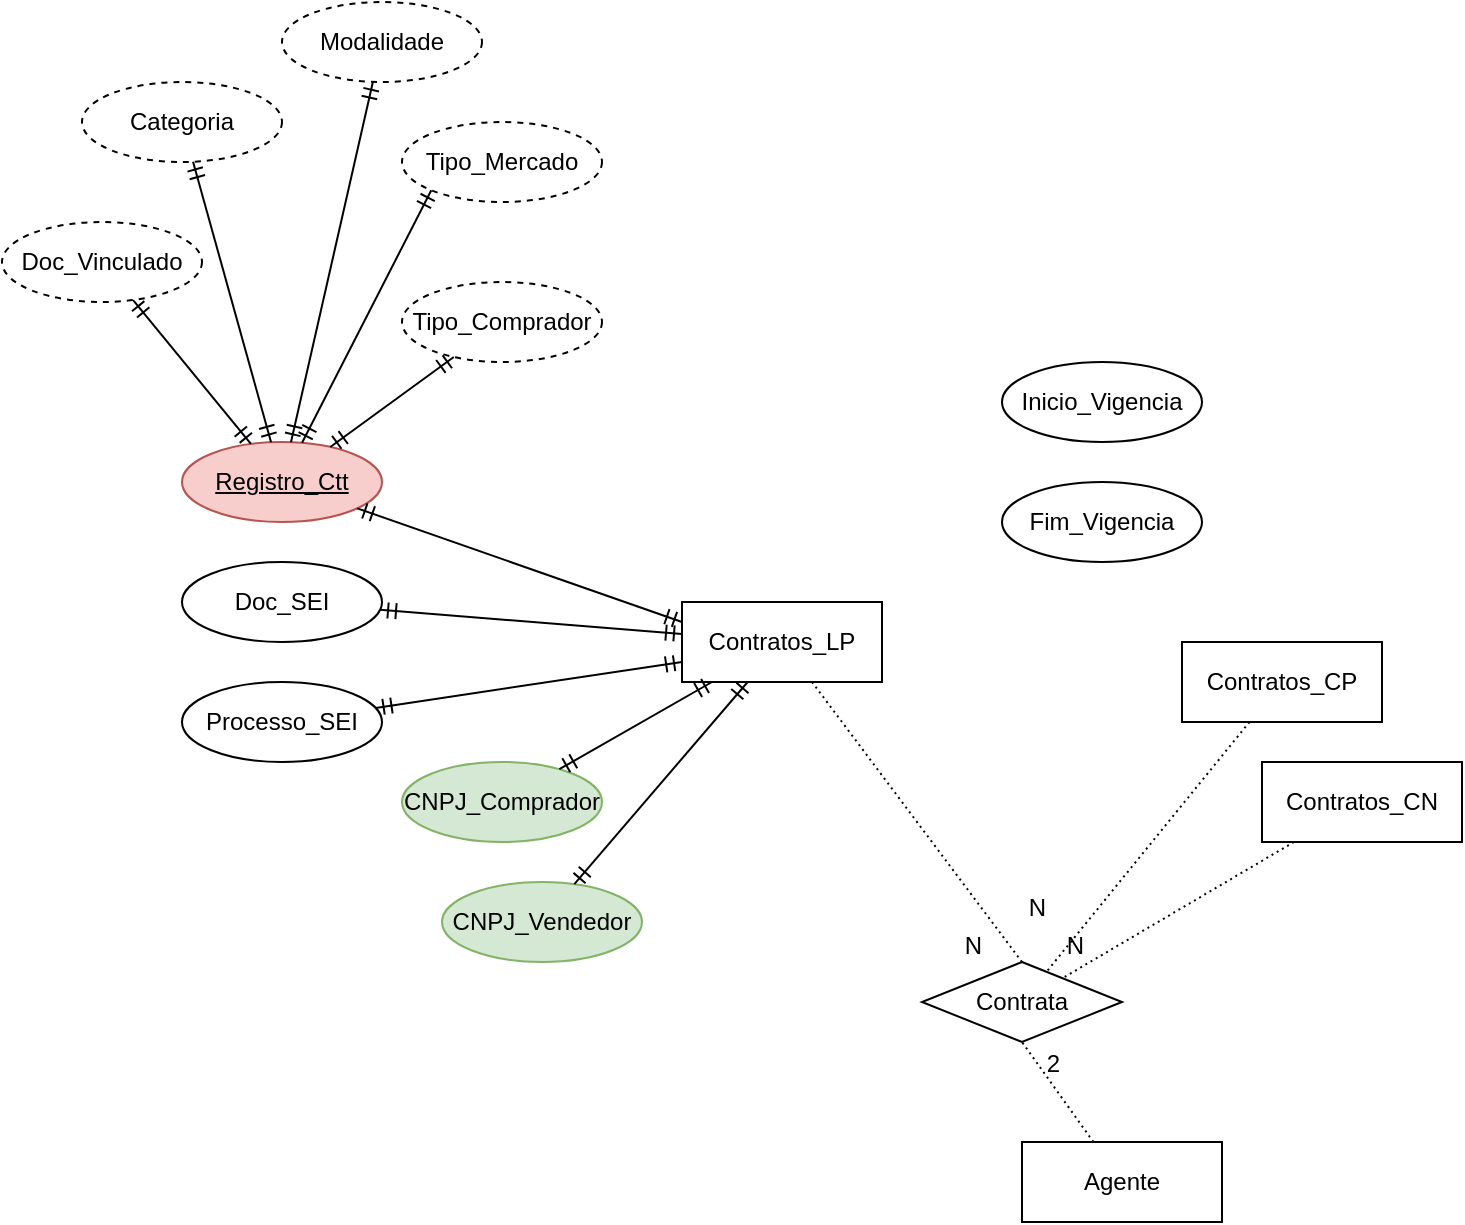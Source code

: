 <mxfile version="18.0.2" type="github"><diagram id="z1BtHYFctcjBthbJJMaT" name="Page-1"><mxGraphModel dx="1422" dy="762" grid="1" gridSize="10" guides="1" tooltips="1" connect="1" arrows="1" fold="1" page="1" pageScale="1" pageWidth="827" pageHeight="1169" math="0" shadow="0"><root><mxCell id="0"/><mxCell id="1" parent="0"/><mxCell id="Wu606X-JvPXH9mhJWYIT-1" value="Agente" style="whiteSpace=wrap;html=1;align=center;" vertex="1" parent="1"><mxGeometry x="520" y="1040" width="100" height="40" as="geometry"/></mxCell><mxCell id="Wu606X-JvPXH9mhJWYIT-2" value="Contrata" style="shape=rhombus;perimeter=rhombusPerimeter;whiteSpace=wrap;html=1;align=center;" vertex="1" parent="1"><mxGeometry x="470" y="950" width="100" height="40" as="geometry"/></mxCell><mxCell id="Wu606X-JvPXH9mhJWYIT-5" value="" style="endArrow=none;html=1;rounded=0;dashed=1;dashPattern=1 2;entryX=0.5;entryY=1;entryDx=0;entryDy=0;" edge="1" parent="1" source="Wu606X-JvPXH9mhJWYIT-1" target="Wu606X-JvPXH9mhJWYIT-2"><mxGeometry relative="1" as="geometry"><mxPoint x="330" y="790" as="sourcePoint"/><mxPoint x="490" y="790" as="targetPoint"/></mxGeometry></mxCell><mxCell id="Wu606X-JvPXH9mhJWYIT-6" value="2" style="resizable=0;html=1;align=right;verticalAlign=bottom;" connectable="0" vertex="1" parent="Wu606X-JvPXH9mhJWYIT-5"><mxGeometry x="1" relative="1" as="geometry"><mxPoint x="20" y="20" as="offset"/></mxGeometry></mxCell><mxCell id="Wu606X-JvPXH9mhJWYIT-7" value="" style="endArrow=none;html=1;rounded=0;dashed=1;dashPattern=1 2;entryX=0.5;entryY=0;entryDx=0;entryDy=0;" edge="1" parent="1" source="Wu606X-JvPXH9mhJWYIT-9" target="Wu606X-JvPXH9mhJWYIT-2"><mxGeometry relative="1" as="geometry"><mxPoint x="490" y="870" as="sourcePoint"/><mxPoint x="490" y="790" as="targetPoint"/></mxGeometry></mxCell><mxCell id="Wu606X-JvPXH9mhJWYIT-8" value="N" style="resizable=0;html=1;align=right;verticalAlign=bottom;" connectable="0" vertex="1" parent="Wu606X-JvPXH9mhJWYIT-7"><mxGeometry x="1" relative="1" as="geometry"><mxPoint x="-20" as="offset"/></mxGeometry></mxCell><mxCell id="Wu606X-JvPXH9mhJWYIT-9" value="Contratos_LP" style="whiteSpace=wrap;html=1;align=center;" vertex="1" parent="1"><mxGeometry x="350" y="770" width="100" height="40" as="geometry"/></mxCell><mxCell id="Wu606X-JvPXH9mhJWYIT-10" value="Contratos_CP" style="whiteSpace=wrap;html=1;align=center;" vertex="1" parent="1"><mxGeometry x="600" y="790" width="100" height="40" as="geometry"/></mxCell><mxCell id="Wu606X-JvPXH9mhJWYIT-11" value="Contratos_CN" style="whiteSpace=wrap;html=1;align=center;" vertex="1" parent="1"><mxGeometry x="640" y="850" width="100" height="40" as="geometry"/></mxCell><mxCell id="Wu606X-JvPXH9mhJWYIT-12" value="" style="endArrow=none;html=1;rounded=0;dashed=1;dashPattern=1 2;" edge="1" parent="1" source="Wu606X-JvPXH9mhJWYIT-10" target="Wu606X-JvPXH9mhJWYIT-2"><mxGeometry relative="1" as="geometry"><mxPoint x="585.492" y="820" as="sourcePoint"/><mxPoint x="530.001" y="962.692" as="targetPoint"/></mxGeometry></mxCell><mxCell id="Wu606X-JvPXH9mhJWYIT-13" value="N" style="resizable=0;html=1;align=right;verticalAlign=bottom;" connectable="0" vertex="1" parent="Wu606X-JvPXH9mhJWYIT-12"><mxGeometry x="1" relative="1" as="geometry"><mxPoint y="-23" as="offset"/></mxGeometry></mxCell><mxCell id="Wu606X-JvPXH9mhJWYIT-14" value="" style="endArrow=none;html=1;rounded=0;dashed=1;dashPattern=1 2;" edge="1" parent="1" source="Wu606X-JvPXH9mhJWYIT-11" target="Wu606X-JvPXH9mhJWYIT-2"><mxGeometry relative="1" as="geometry"><mxPoint x="645" y="890" as="sourcePoint"/><mxPoint x="540" y="960" as="targetPoint"/></mxGeometry></mxCell><mxCell id="Wu606X-JvPXH9mhJWYIT-15" value="N" style="resizable=0;html=1;align=right;verticalAlign=bottom;" connectable="0" vertex="1" parent="Wu606X-JvPXH9mhJWYIT-14"><mxGeometry x="1" relative="1" as="geometry"><mxPoint x="11" y="-8" as="offset"/></mxGeometry></mxCell><mxCell id="Wu606X-JvPXH9mhJWYIT-16" value="CNPJ_Comprador" style="ellipse;whiteSpace=wrap;html=1;align=center;fillColor=#d5e8d4;strokeColor=#82b366;" vertex="1" parent="1"><mxGeometry x="210" y="850" width="100" height="40" as="geometry"/></mxCell><mxCell id="Wu606X-JvPXH9mhJWYIT-18" value="CNPJ_Vendedor" style="ellipse;whiteSpace=wrap;html=1;align=center;fillColor=#d5e8d4;strokeColor=#82b366;" vertex="1" parent="1"><mxGeometry x="230" y="910" width="100" height="40" as="geometry"/></mxCell><mxCell id="Wu606X-JvPXH9mhJWYIT-19" value="" style="fontSize=12;html=1;endArrow=ERmandOne;startArrow=ERmandOne;rounded=0;" edge="1" parent="1" source="Wu606X-JvPXH9mhJWYIT-16" target="Wu606X-JvPXH9mhJWYIT-9"><mxGeometry width="100" height="100" relative="1" as="geometry"><mxPoint x="360" y="840" as="sourcePoint"/><mxPoint x="460" y="740" as="targetPoint"/></mxGeometry></mxCell><mxCell id="Wu606X-JvPXH9mhJWYIT-20" value="" style="fontSize=12;html=1;endArrow=ERmandOne;startArrow=ERmandOne;rounded=0;" edge="1" parent="1" source="Wu606X-JvPXH9mhJWYIT-18" target="Wu606X-JvPXH9mhJWYIT-9"><mxGeometry width="100" height="100" relative="1" as="geometry"><mxPoint x="300.422" y="864.128" as="sourcePoint"/><mxPoint x="385.5" y="820" as="targetPoint"/></mxGeometry></mxCell><mxCell id="Wu606X-JvPXH9mhJWYIT-21" value="Processo_SEI" style="ellipse;whiteSpace=wrap;html=1;align=center;" vertex="1" parent="1"><mxGeometry x="100" y="810" width="100" height="40" as="geometry"/></mxCell><mxCell id="Wu606X-JvPXH9mhJWYIT-22" value="Doc_SEI" style="ellipse;whiteSpace=wrap;html=1;align=center;" vertex="1" parent="1"><mxGeometry x="100" y="750" width="100" height="40" as="geometry"/></mxCell><mxCell id="Wu606X-JvPXH9mhJWYIT-23" value="Inicio_Vigencia" style="ellipse;whiteSpace=wrap;html=1;align=center;" vertex="1" parent="1"><mxGeometry x="510" y="650" width="100" height="40" as="geometry"/></mxCell><mxCell id="Wu606X-JvPXH9mhJWYIT-24" value="Fim_Vigencia" style="ellipse;whiteSpace=wrap;html=1;align=center;" vertex="1" parent="1"><mxGeometry x="510" y="710" width="100" height="40" as="geometry"/></mxCell><mxCell id="Wu606X-JvPXH9mhJWYIT-26" value="Registro_Ctt" style="ellipse;whiteSpace=wrap;html=1;align=center;fontStyle=4;fillColor=#f8cecc;strokeColor=#b85450;" vertex="1" parent="1"><mxGeometry x="100" y="690" width="100" height="40" as="geometry"/></mxCell><mxCell id="Wu606X-JvPXH9mhJWYIT-27" value="Doc_Vinculado" style="ellipse;whiteSpace=wrap;html=1;align=center;dashed=1;" vertex="1" parent="1"><mxGeometry x="10" y="580" width="100" height="40" as="geometry"/></mxCell><mxCell id="Wu606X-JvPXH9mhJWYIT-28" value="Categoria" style="ellipse;whiteSpace=wrap;html=1;align=center;dashed=1;" vertex="1" parent="1"><mxGeometry x="50" y="510" width="100" height="40" as="geometry"/></mxCell><mxCell id="Wu606X-JvPXH9mhJWYIT-29" value="Modalidade" style="ellipse;whiteSpace=wrap;html=1;align=center;dashed=1;" vertex="1" parent="1"><mxGeometry x="150" y="470" width="100" height="40" as="geometry"/></mxCell><mxCell id="Wu606X-JvPXH9mhJWYIT-30" value="Tipo_Mercado" style="ellipse;whiteSpace=wrap;html=1;align=center;dashed=1;" vertex="1" parent="1"><mxGeometry x="210" y="530" width="100" height="40" as="geometry"/></mxCell><mxCell id="Wu606X-JvPXH9mhJWYIT-31" value="Tipo_Comprador" style="ellipse;whiteSpace=wrap;html=1;align=center;dashed=1;" vertex="1" parent="1"><mxGeometry x="210" y="610" width="100" height="40" as="geometry"/></mxCell><mxCell id="Wu606X-JvPXH9mhJWYIT-32" value="" style="fontSize=12;html=1;endArrow=ERmandOne;startArrow=ERmandOne;rounded=0;" edge="1" parent="1" source="Wu606X-JvPXH9mhJWYIT-26" target="Wu606X-JvPXH9mhJWYIT-31"><mxGeometry width="100" height="100" relative="1" as="geometry"><mxPoint x="360" y="840" as="sourcePoint"/><mxPoint x="460" y="740" as="targetPoint"/></mxGeometry></mxCell><mxCell id="Wu606X-JvPXH9mhJWYIT-34" value="" style="fontSize=12;html=1;endArrow=ERmandOne;startArrow=ERmandOne;rounded=0;" edge="1" parent="1" source="Wu606X-JvPXH9mhJWYIT-26" target="Wu606X-JvPXH9mhJWYIT-27"><mxGeometry width="100" height="100" relative="1" as="geometry"><mxPoint x="144.379" y="701.001" as="sourcePoint"/><mxPoint x="85.552" y="629.008" as="targetPoint"/></mxGeometry></mxCell><mxCell id="Wu606X-JvPXH9mhJWYIT-35" value="" style="fontSize=12;html=1;endArrow=ERmandOne;startArrow=ERmandOne;rounded=0;" edge="1" parent="1" source="Wu606X-JvPXH9mhJWYIT-26" target="Wu606X-JvPXH9mhJWYIT-28"><mxGeometry width="100" height="100" relative="1" as="geometry"><mxPoint x="154.379" y="711.001" as="sourcePoint"/><mxPoint x="95.552" y="639.008" as="targetPoint"/></mxGeometry></mxCell><mxCell id="Wu606X-JvPXH9mhJWYIT-36" value="" style="fontSize=12;html=1;endArrow=ERmandOne;startArrow=ERmandOne;rounded=0;" edge="1" parent="1" source="Wu606X-JvPXH9mhJWYIT-26" target="Wu606X-JvPXH9mhJWYIT-29"><mxGeometry width="100" height="100" relative="1" as="geometry"><mxPoint x="164.379" y="721.001" as="sourcePoint"/><mxPoint x="105.552" y="649.008" as="targetPoint"/></mxGeometry></mxCell><mxCell id="Wu606X-JvPXH9mhJWYIT-37" value="" style="fontSize=12;html=1;endArrow=ERmandOne;startArrow=ERmandOne;rounded=0;entryX=0;entryY=1;entryDx=0;entryDy=0;" edge="1" parent="1" source="Wu606X-JvPXH9mhJWYIT-26" target="Wu606X-JvPXH9mhJWYIT-30"><mxGeometry width="100" height="100" relative="1" as="geometry"><mxPoint x="174.379" y="731.001" as="sourcePoint"/><mxPoint x="115.552" y="659.008" as="targetPoint"/></mxGeometry></mxCell><mxCell id="Wu606X-JvPXH9mhJWYIT-38" value="" style="fontSize=12;html=1;endArrow=ERmandOne;startArrow=ERmandOne;rounded=0;exitX=0;exitY=0.25;exitDx=0;exitDy=0;" edge="1" parent="1" source="Wu606X-JvPXH9mhJWYIT-9" target="Wu606X-JvPXH9mhJWYIT-26"><mxGeometry width="100" height="100" relative="1" as="geometry"><mxPoint x="184.379" y="741.001" as="sourcePoint"/><mxPoint x="125.552" y="669.008" as="targetPoint"/></mxGeometry></mxCell><mxCell id="Wu606X-JvPXH9mhJWYIT-39" value="" style="fontSize=12;html=1;endArrow=ERmandOne;startArrow=ERmandOne;rounded=0;" edge="1" parent="1" source="Wu606X-JvPXH9mhJWYIT-9" target="Wu606X-JvPXH9mhJWYIT-22"><mxGeometry width="100" height="100" relative="1" as="geometry"><mxPoint x="194.379" y="751.001" as="sourcePoint"/><mxPoint x="135.552" y="679.008" as="targetPoint"/></mxGeometry></mxCell><mxCell id="Wu606X-JvPXH9mhJWYIT-40" value="" style="fontSize=12;html=1;endArrow=ERmandOne;startArrow=ERmandOne;rounded=0;exitX=0;exitY=0.75;exitDx=0;exitDy=0;" edge="1" parent="1" source="Wu606X-JvPXH9mhJWYIT-9" target="Wu606X-JvPXH9mhJWYIT-21"><mxGeometry width="100" height="100" relative="1" as="geometry"><mxPoint x="204.379" y="761.001" as="sourcePoint"/><mxPoint x="145.552" y="689.008" as="targetPoint"/></mxGeometry></mxCell></root></mxGraphModel></diagram></mxfile>